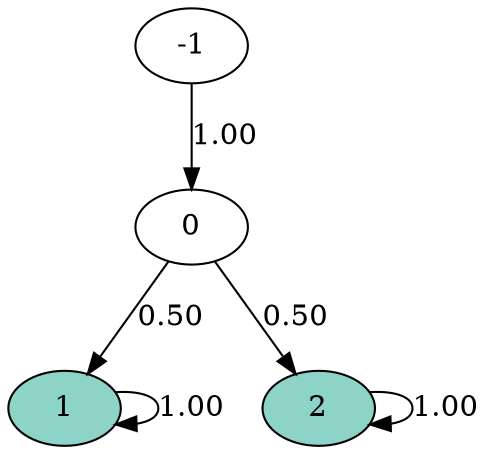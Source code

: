 digraph statespace {
node [colorscheme="set312" style=wedged]
-1 -> 0 [ label="1.00" ];
1 [style=filled fillcolor=1]
0 -> 1 [ label="0.50" ];
1 -> 1 [ label="1.00" ];
2 [style=filled fillcolor=1]
0 -> 2 [ label="0.50" ];
2 -> 2 [ label="1.00" ];
}
